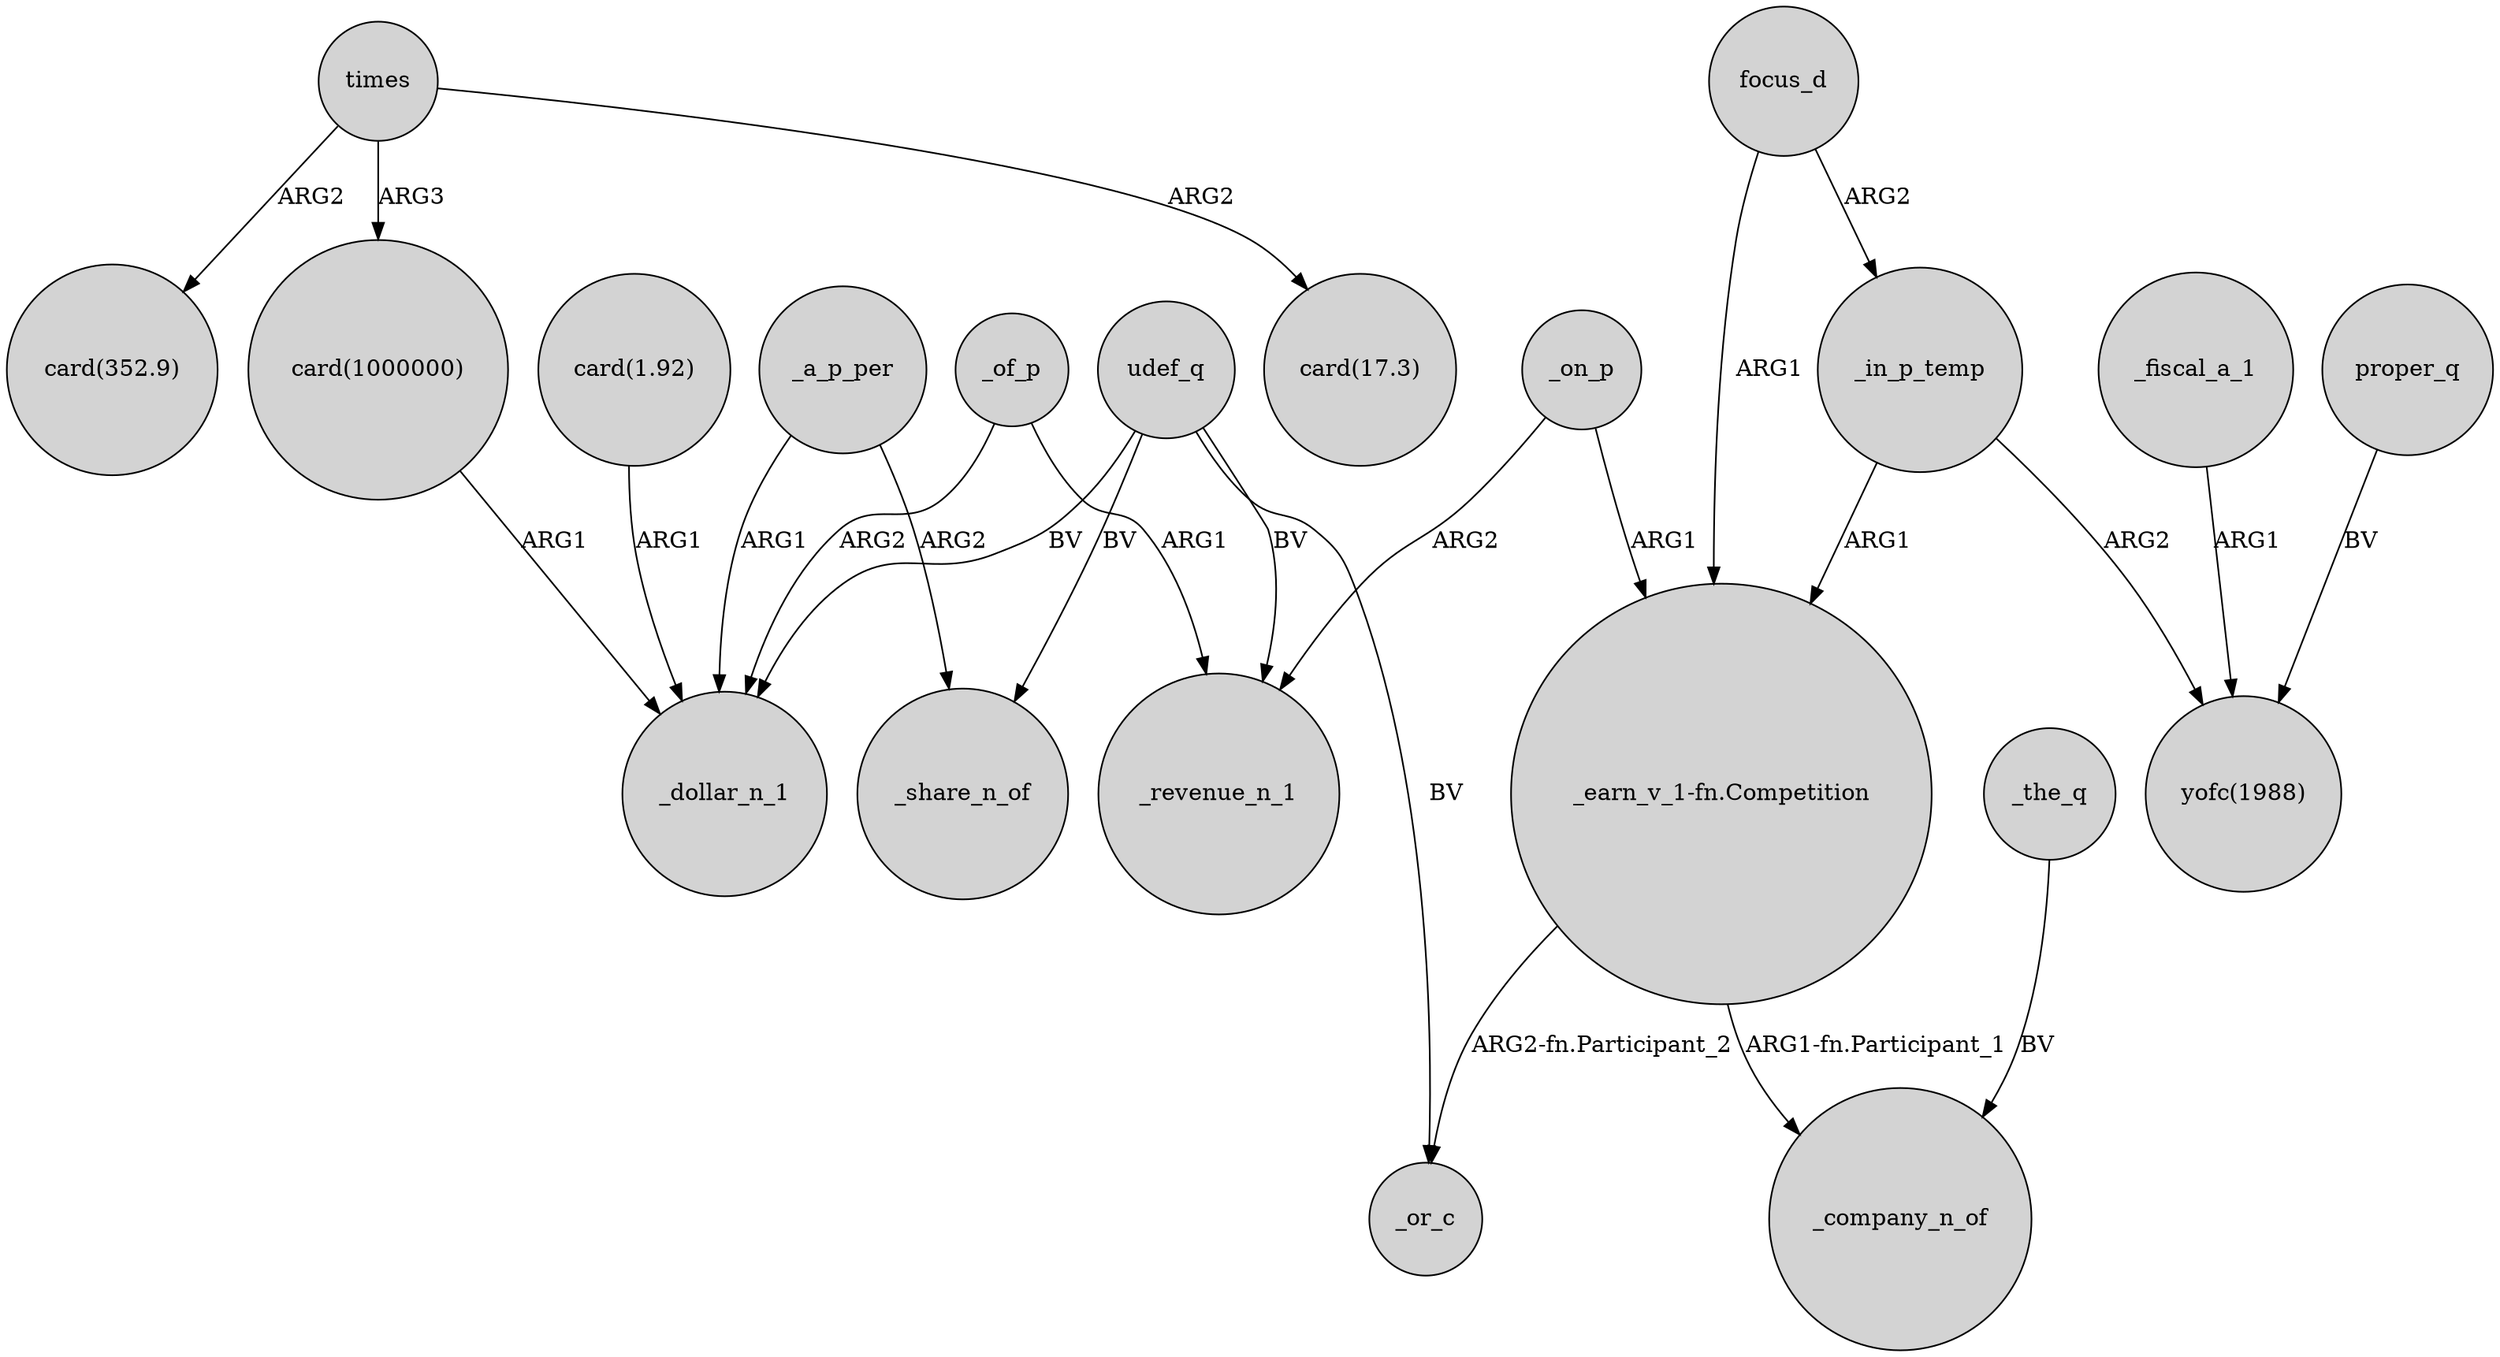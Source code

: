 digraph {
	node [shape=circle style=filled]
	"card(1.92)" -> _dollar_n_1 [label=ARG1]
	times -> "card(352.9)" [label=ARG2]
	_on_p -> "_earn_v_1-fn.Competition" [label=ARG1]
	times -> "card(1000000)" [label=ARG3]
	_on_p -> _revenue_n_1 [label=ARG2]
	_of_p -> _revenue_n_1 [label=ARG1]
	udef_q -> _revenue_n_1 [label=BV]
	udef_q -> _or_c [label=BV]
	_fiscal_a_1 -> "yofc(1988)" [label=ARG1]
	"_earn_v_1-fn.Competition" -> _company_n_of [label="ARG1-fn.Participant_1"]
	_a_p_per -> _share_n_of [label=ARG2]
	udef_q -> _share_n_of [label=BV]
	_in_p_temp -> "_earn_v_1-fn.Competition" [label=ARG1]
	udef_q -> _dollar_n_1 [label=BV]
	"_earn_v_1-fn.Competition" -> _or_c [label="ARG2-fn.Participant_2"]
	"card(1000000)" -> _dollar_n_1 [label=ARG1]
	focus_d -> "_earn_v_1-fn.Competition" [label=ARG1]
	focus_d -> _in_p_temp [label=ARG2]
	proper_q -> "yofc(1988)" [label=BV]
	_a_p_per -> _dollar_n_1 [label=ARG1]
	_of_p -> _dollar_n_1 [label=ARG2]
	_the_q -> _company_n_of [label=BV]
	times -> "card(17.3)" [label=ARG2]
	_in_p_temp -> "yofc(1988)" [label=ARG2]
}

